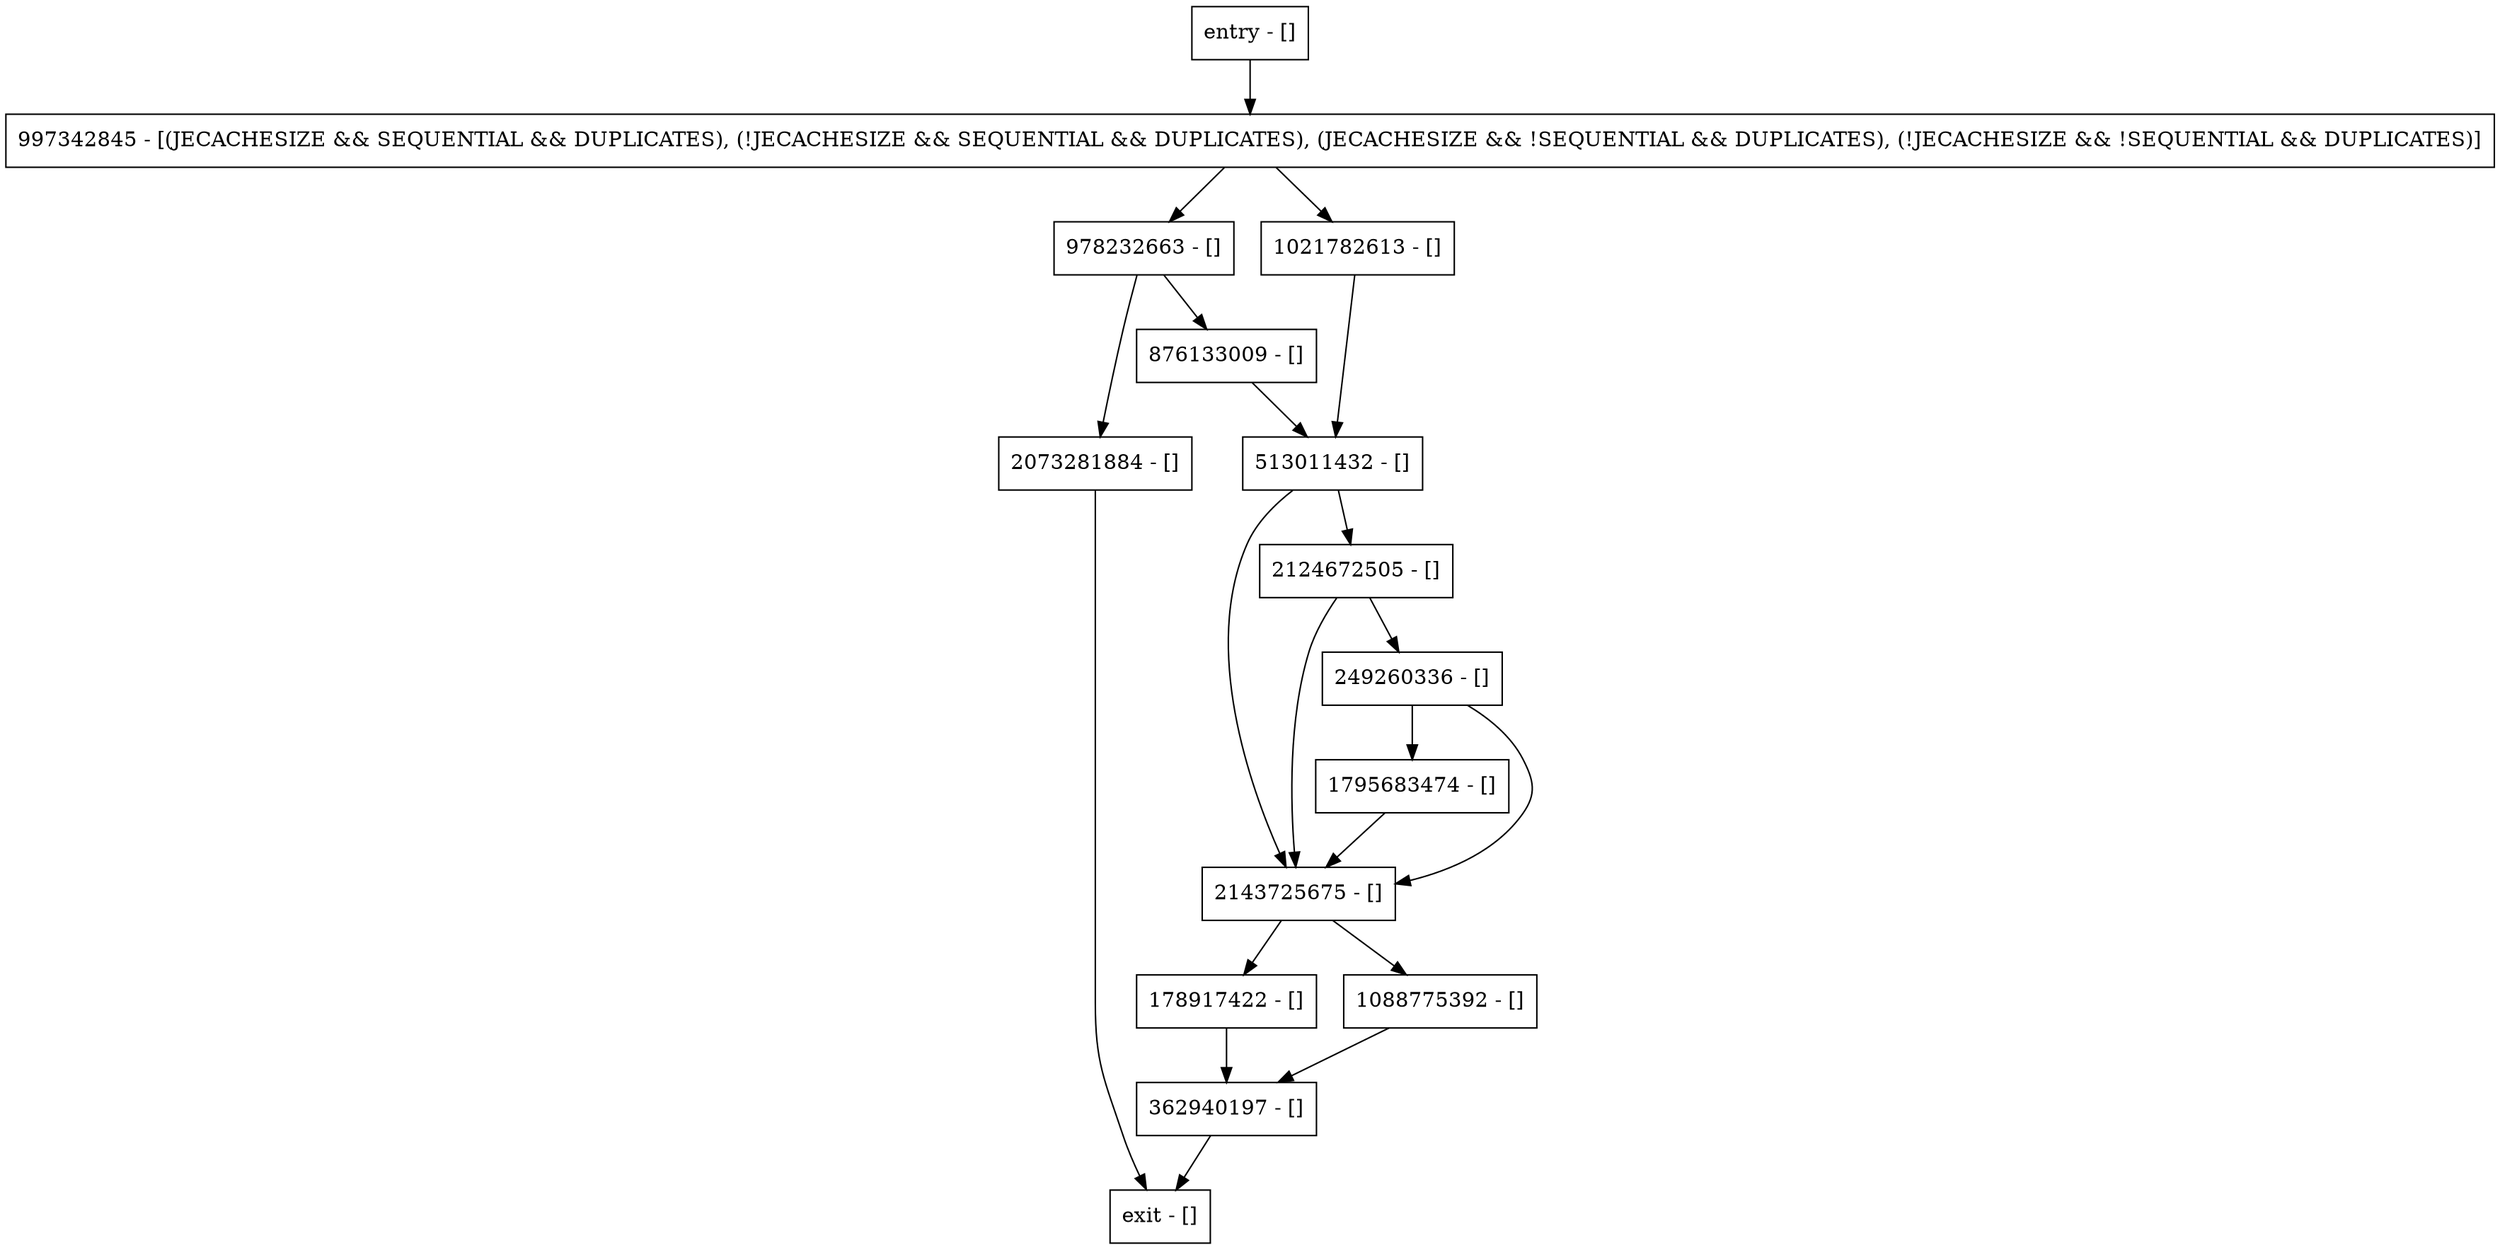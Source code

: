 digraph readReverseInt {
node [shape=record];
1795683474 [label="1795683474 - []"];
178917422 [label="178917422 - []"];
2073281884 [label="2073281884 - []"];
1088775392 [label="1088775392 - []"];
997342845 [label="997342845 - [(JECACHESIZE && SEQUENTIAL && DUPLICATES), (!JECACHESIZE && SEQUENTIAL && DUPLICATES), (JECACHESIZE && !SEQUENTIAL && DUPLICATES), (!JECACHESIZE && !SEQUENTIAL && DUPLICATES)]"];
978232663 [label="978232663 - []"];
513011432 [label="513011432 - []"];
entry [label="entry - []"];
exit [label="exit - []"];
876133009 [label="876133009 - []"];
1021782613 [label="1021782613 - []"];
2143725675 [label="2143725675 - []"];
362940197 [label="362940197 - []"];
2124672505 [label="2124672505 - []"];
249260336 [label="249260336 - []"];
entry;
exit;
1795683474 -> 2143725675;
178917422 -> 362940197;
2073281884 -> exit;
1088775392 -> 362940197;
997342845 -> 1021782613;
997342845 -> 978232663;
978232663 -> 876133009;
978232663 -> 2073281884;
513011432 -> 2143725675;
513011432 -> 2124672505;
entry -> 997342845;
876133009 -> 513011432;
1021782613 -> 513011432;
2143725675 -> 178917422;
2143725675 -> 1088775392;
362940197 -> exit;
2124672505 -> 2143725675;
2124672505 -> 249260336;
249260336 -> 1795683474;
249260336 -> 2143725675;
}
